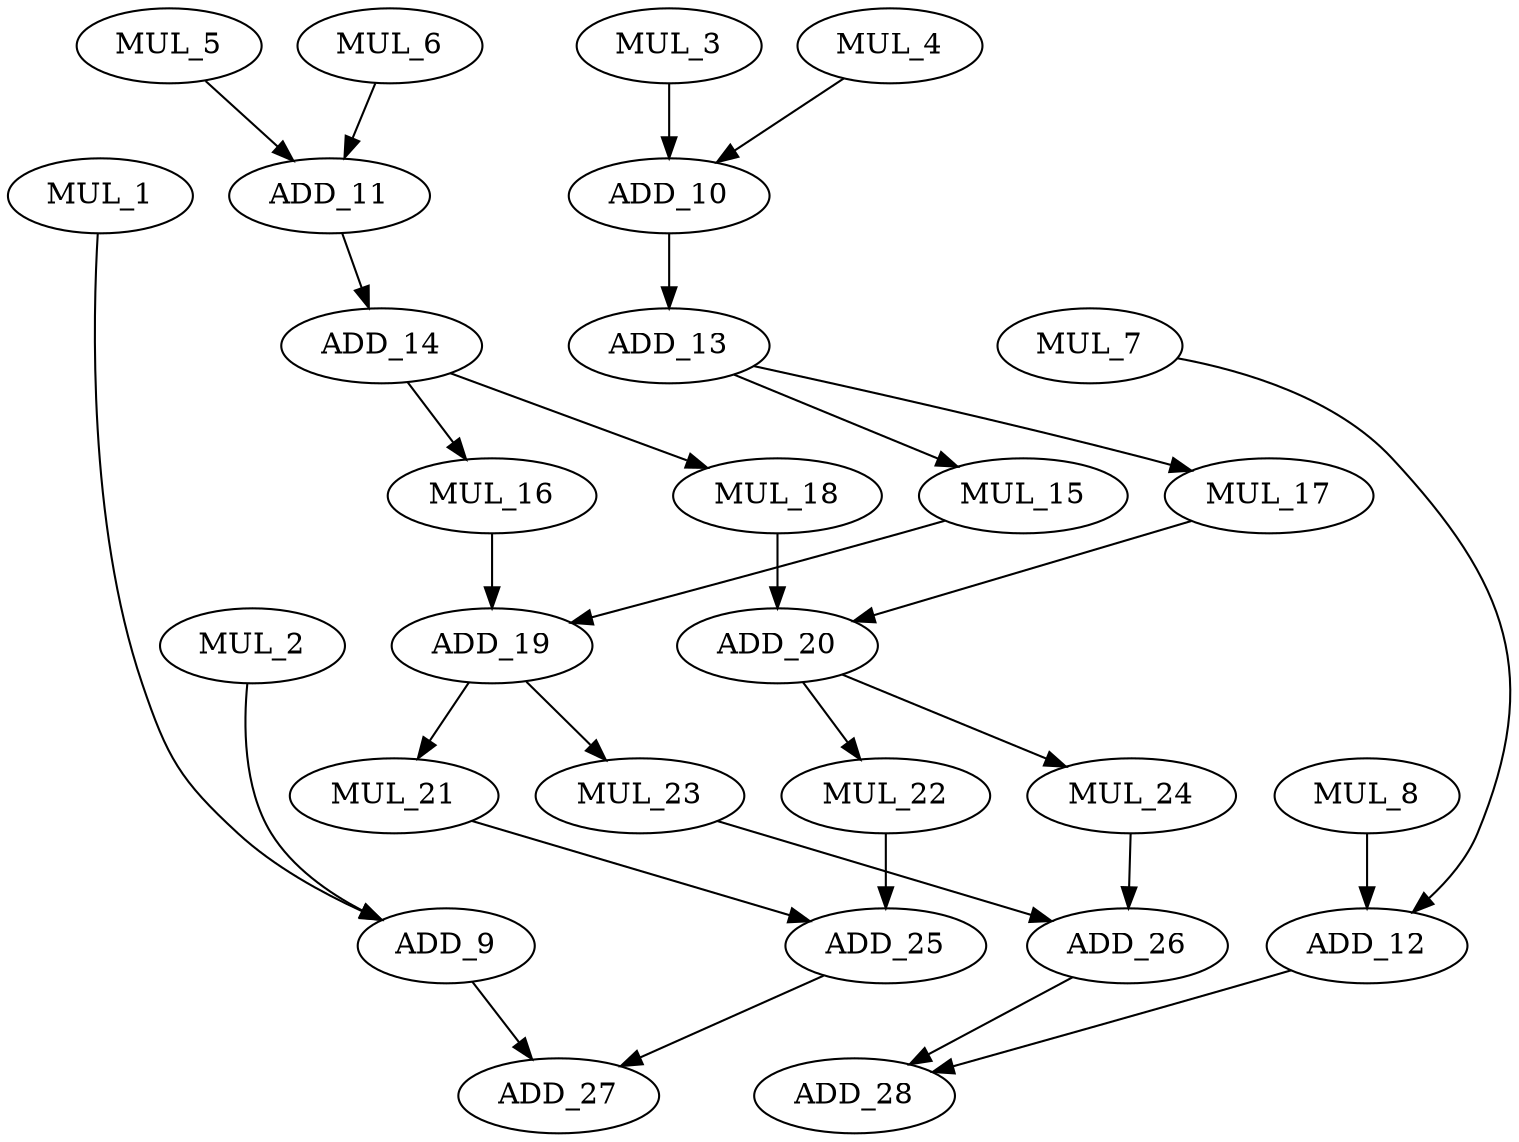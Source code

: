 digraph G {
    MUL_1;
    ADD_9;
    MUL_2;
    MUL_3;
    ADD_10;
    MUL_4;
    MUL_5;
    ADD_11;
    MUL_6;
    MUL_7;
    ADD_12;
    MUL_8;
    ADD_27;
    ADD_13;
    ADD_14;
    ADD_28;
    MUL_15;
    MUL_17;
    MUL_16;
    MUL_18;
    ADD_19;
    ADD_20;
    MUL_21;
    MUL_23;
    MUL_22;
    MUL_24;
    ADD_25;
    ADD_26;
    MUL_1 -> ADD_9 [weight=0];
    ADD_9 -> ADD_27 [weight=0];
    MUL_2 -> ADD_9 [weight=0];
    MUL_3 -> ADD_10 [weight=1];
    ADD_10 -> ADD_13 [weight=1];
    MUL_4 -> ADD_10 [weight=0];
    MUL_5 -> ADD_11 [weight=0];
    ADD_11 -> ADD_14 [weight=0];
    MUL_6 -> ADD_11 [weight=0];
    MUL_7 -> ADD_12 [weight=0];
    ADD_12 -> ADD_28 [weight=0];
    MUL_8 -> ADD_12 [weight=1];
    ADD_13 -> MUL_15 [weight=0];
    ADD_13 -> MUL_17 [weight=0];
    ADD_14 -> MUL_16 [weight=0];
    ADD_14 -> MUL_18 [weight=0];
    MUL_15 -> ADD_19 [weight=0];
    MUL_17 -> ADD_20 [weight=0];
    MUL_16 -> ADD_19 [weight=1];
    MUL_18 -> ADD_20 [weight=3];
    ADD_19 -> MUL_21 [weight=0];
    ADD_19 -> MUL_23 [weight=0];
    ADD_20 -> MUL_22 [weight=0];
    ADD_20 -> MUL_24 [weight=0];
    MUL_21 -> ADD_25 [weight=0];
    MUL_23 -> ADD_26 [weight=0];
    MUL_22 -> ADD_25 [weight=2];
    MUL_24 -> ADD_26 [weight=0];
    ADD_25 -> ADD_27 [weight=0];
    ADD_26 -> ADD_28 [weight=0];
}
